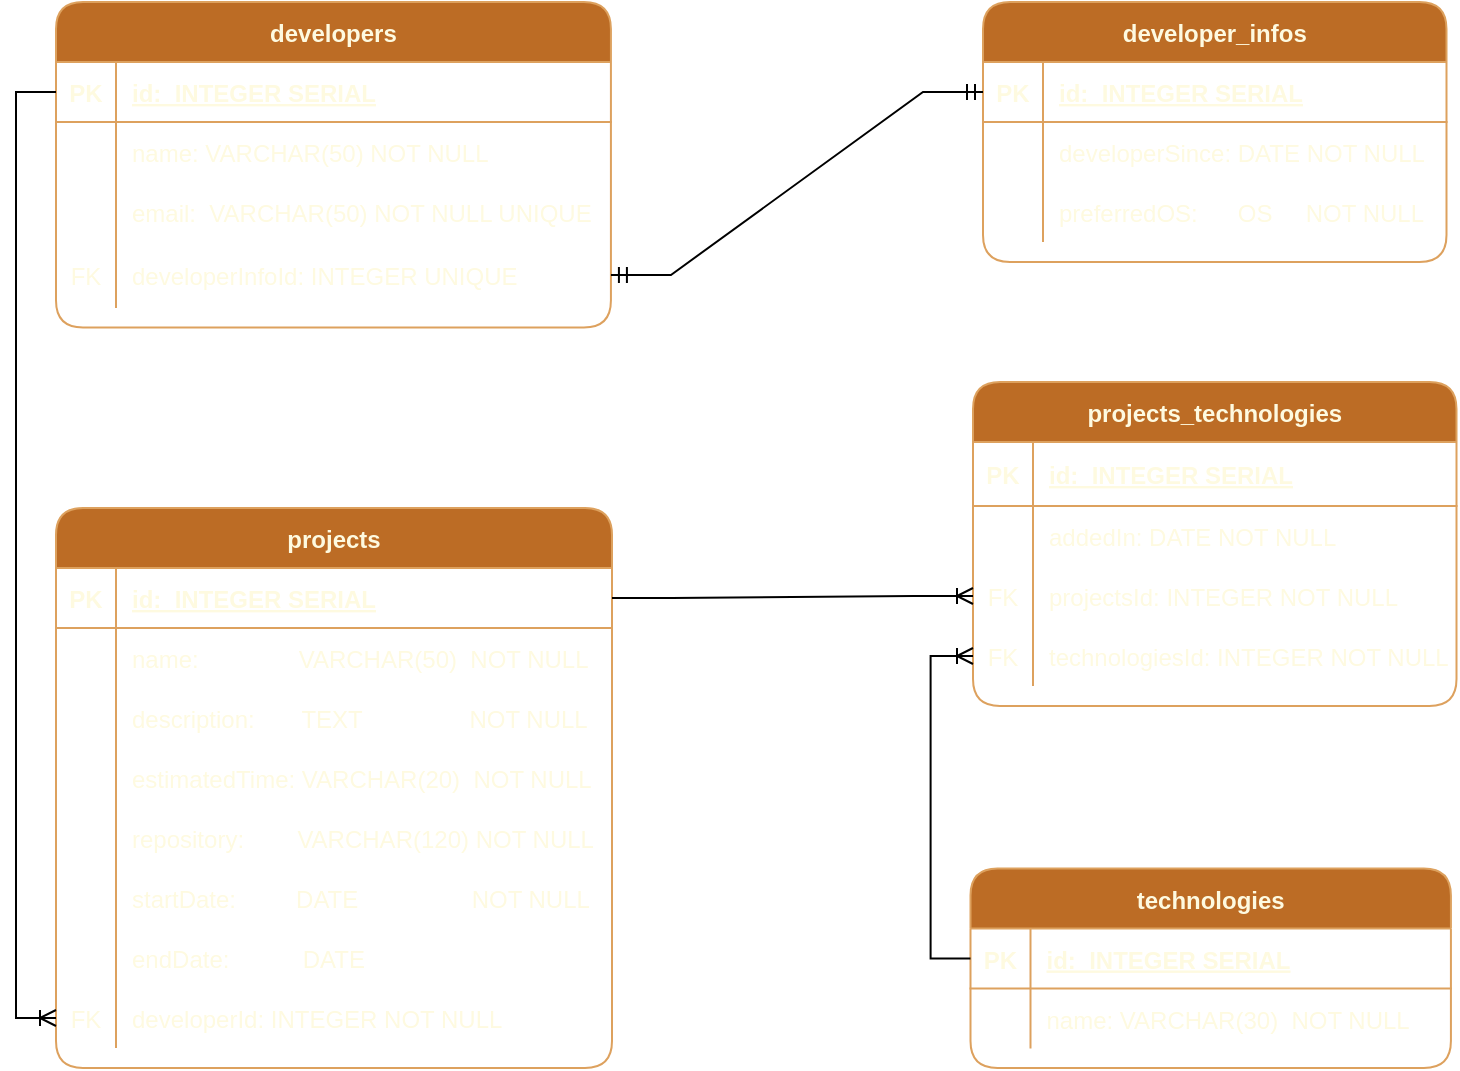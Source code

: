 <mxfile version="20.8.18" type="github">
  <diagram id="R2lEEEUBdFMjLlhIrx00" name="Page-1">
    <mxGraphModel dx="1195" dy="670" grid="0" gridSize="10" guides="1" tooltips="1" connect="1" arrows="1" fold="1" page="1" pageScale="1" pageWidth="850" pageHeight="1100" math="0" shadow="0" extFonts="Permanent Marker^https://fonts.googleapis.com/css?family=Permanent+Marker">
      <root>
        <mxCell id="0" />
        <mxCell id="1" parent="0" />
        <mxCell id="wmS9b-h6bvYxc8GF7XZs-1" value="developer_infos" style="shape=table;startSize=30;container=1;collapsible=1;childLayout=tableLayout;fixedRows=1;rowLines=0;fontStyle=1;align=center;resizeLast=1;labelBackgroundColor=none;swimlaneFillColor=none;rounded=1;swimlaneLine=1;shadow=0;fillColor=#BC6C25;fontColor=#FEFAE0;strokeColor=#DDA15E;" parent="1" vertex="1">
          <mxGeometry x="542.5" y="53" width="231.75" height="130" as="geometry">
            <mxRectangle x="273" y="180" width="76" height="30" as="alternateBounds" />
          </mxGeometry>
        </mxCell>
        <mxCell id="wmS9b-h6bvYxc8GF7XZs-2" value="" style="shape=partialRectangle;collapsible=0;dropTarget=0;pointerEvents=0;fillColor=none;points=[[0,0.5],[1,0.5]];portConstraint=eastwest;top=0;left=0;right=0;bottom=1;labelBackgroundColor=none;strokeColor=#DDA15E;fontColor=#FEFAE0;" parent="wmS9b-h6bvYxc8GF7XZs-1" vertex="1">
          <mxGeometry y="30" width="231.75" height="30" as="geometry" />
        </mxCell>
        <mxCell id="wmS9b-h6bvYxc8GF7XZs-3" value="PK" style="shape=partialRectangle;overflow=hidden;connectable=0;fillColor=none;top=0;left=0;bottom=0;right=0;fontStyle=1;labelBackgroundColor=none;strokeColor=#DDA15E;fontColor=#FEFAE0;" parent="wmS9b-h6bvYxc8GF7XZs-2" vertex="1">
          <mxGeometry width="30" height="30" as="geometry">
            <mxRectangle width="30" height="30" as="alternateBounds" />
          </mxGeometry>
        </mxCell>
        <mxCell id="wmS9b-h6bvYxc8GF7XZs-4" value="id:  INTEGER SERIAL" style="shape=partialRectangle;overflow=hidden;connectable=0;fillColor=none;top=0;left=0;bottom=0;right=0;align=left;spacingLeft=6;fontStyle=5;labelBackgroundColor=none;strokeColor=#DDA15E;fontColor=#FEFAE0;" parent="wmS9b-h6bvYxc8GF7XZs-2" vertex="1">
          <mxGeometry x="30" width="201.75" height="30" as="geometry">
            <mxRectangle width="201.75" height="30" as="alternateBounds" />
          </mxGeometry>
        </mxCell>
        <mxCell id="wmS9b-h6bvYxc8GF7XZs-5" value="" style="shape=partialRectangle;collapsible=0;dropTarget=0;pointerEvents=0;fillColor=none;points=[[0,0.5],[1,0.5]];portConstraint=eastwest;top=0;left=0;right=0;bottom=0;labelBackgroundColor=none;strokeColor=#DDA15E;fontColor=#FEFAE0;" parent="wmS9b-h6bvYxc8GF7XZs-1" vertex="1">
          <mxGeometry y="60" width="231.75" height="30" as="geometry" />
        </mxCell>
        <mxCell id="wmS9b-h6bvYxc8GF7XZs-6" value="" style="shape=partialRectangle;overflow=hidden;connectable=0;fillColor=none;top=0;left=0;bottom=0;right=0;labelBackgroundColor=none;strokeColor=#DDA15E;fontColor=#FEFAE0;" parent="wmS9b-h6bvYxc8GF7XZs-5" vertex="1">
          <mxGeometry width="30" height="30" as="geometry">
            <mxRectangle width="30" height="30" as="alternateBounds" />
          </mxGeometry>
        </mxCell>
        <mxCell id="wmS9b-h6bvYxc8GF7XZs-7" value="developerSince: DATE NOT NULL" style="shape=partialRectangle;overflow=hidden;connectable=0;fillColor=none;top=0;left=0;bottom=0;right=0;align=left;spacingLeft=6;labelBackgroundColor=none;strokeColor=#DDA15E;fontColor=#FEFAE0;" parent="wmS9b-h6bvYxc8GF7XZs-5" vertex="1">
          <mxGeometry x="30" width="201.75" height="30" as="geometry">
            <mxRectangle width="201.75" height="30" as="alternateBounds" />
          </mxGeometry>
        </mxCell>
        <mxCell id="wmS9b-h6bvYxc8GF7XZs-8" value="" style="shape=partialRectangle;collapsible=0;dropTarget=0;pointerEvents=0;fillColor=none;points=[[0,0.5],[1,0.5]];portConstraint=eastwest;top=0;left=0;right=0;bottom=0;labelBackgroundColor=none;strokeColor=#DDA15E;fontColor=#FEFAE0;" parent="wmS9b-h6bvYxc8GF7XZs-1" vertex="1">
          <mxGeometry y="90" width="231.75" height="30" as="geometry" />
        </mxCell>
        <mxCell id="wmS9b-h6bvYxc8GF7XZs-9" value="" style="shape=partialRectangle;overflow=hidden;connectable=0;fillColor=none;top=0;left=0;bottom=0;right=0;labelBackgroundColor=none;strokeColor=#DDA15E;fontColor=#FEFAE0;" parent="wmS9b-h6bvYxc8GF7XZs-8" vertex="1">
          <mxGeometry width="30" height="30" as="geometry">
            <mxRectangle width="30" height="30" as="alternateBounds" />
          </mxGeometry>
        </mxCell>
        <mxCell id="wmS9b-h6bvYxc8GF7XZs-10" value="preferredOS:      OS     NOT NULL" style="shape=partialRectangle;overflow=hidden;connectable=0;fillColor=none;top=0;left=0;bottom=0;right=0;align=left;spacingLeft=6;labelBackgroundColor=none;strokeColor=#DDA15E;fontColor=#FEFAE0;" parent="wmS9b-h6bvYxc8GF7XZs-8" vertex="1">
          <mxGeometry x="30" width="201.75" height="30" as="geometry">
            <mxRectangle width="201.75" height="30" as="alternateBounds" />
          </mxGeometry>
        </mxCell>
        <mxCell id="wmS9b-h6bvYxc8GF7XZs-17" value="developers" style="shape=table;startSize=30;container=1;collapsible=1;childLayout=tableLayout;fixedRows=1;rowLines=0;fontStyle=1;align=center;resizeLast=1;labelBackgroundColor=none;swimlaneFillColor=none;rounded=1;swimlaneLine=1;shadow=0;fillColor=#BC6C25;fontColor=#FEFAE0;strokeColor=#DDA15E;" parent="1" vertex="1">
          <mxGeometry x="79" y="53" width="277.458" height="162.75" as="geometry">
            <mxRectangle x="273" y="180" width="76" height="30" as="alternateBounds" />
          </mxGeometry>
        </mxCell>
        <mxCell id="wmS9b-h6bvYxc8GF7XZs-18" value="" style="shape=partialRectangle;collapsible=0;dropTarget=0;pointerEvents=0;fillColor=none;points=[[0,0.5],[1,0.5]];portConstraint=eastwest;top=0;left=0;right=0;bottom=1;labelBackgroundColor=none;strokeColor=#DDA15E;fontColor=#FEFAE0;" parent="wmS9b-h6bvYxc8GF7XZs-17" vertex="1">
          <mxGeometry y="30" width="277.458" height="30" as="geometry" />
        </mxCell>
        <mxCell id="wmS9b-h6bvYxc8GF7XZs-19" value="PK" style="shape=partialRectangle;overflow=hidden;connectable=0;fillColor=none;top=0;left=0;bottom=0;right=0;fontStyle=1;labelBackgroundColor=none;strokeColor=#DDA15E;fontColor=#FEFAE0;" parent="wmS9b-h6bvYxc8GF7XZs-18" vertex="1">
          <mxGeometry width="30" height="30" as="geometry">
            <mxRectangle width="30" height="30" as="alternateBounds" />
          </mxGeometry>
        </mxCell>
        <mxCell id="wmS9b-h6bvYxc8GF7XZs-20" value="id:  INTEGER SERIAL" style="shape=partialRectangle;overflow=hidden;connectable=0;fillColor=none;top=0;left=0;bottom=0;right=0;align=left;spacingLeft=6;fontStyle=5;labelBackgroundColor=none;strokeColor=#DDA15E;fontColor=#FEFAE0;" parent="wmS9b-h6bvYxc8GF7XZs-18" vertex="1">
          <mxGeometry x="30" width="247.458" height="30" as="geometry">
            <mxRectangle width="247.458" height="30" as="alternateBounds" />
          </mxGeometry>
        </mxCell>
        <mxCell id="wmS9b-h6bvYxc8GF7XZs-21" value="" style="shape=partialRectangle;collapsible=0;dropTarget=0;pointerEvents=0;fillColor=none;points=[[0,0.5],[1,0.5]];portConstraint=eastwest;top=0;left=0;right=0;bottom=0;labelBackgroundColor=none;strokeColor=#DDA15E;fontColor=#FEFAE0;" parent="wmS9b-h6bvYxc8GF7XZs-17" vertex="1">
          <mxGeometry y="60" width="277.458" height="30" as="geometry" />
        </mxCell>
        <mxCell id="wmS9b-h6bvYxc8GF7XZs-22" value="" style="shape=partialRectangle;overflow=hidden;connectable=0;fillColor=none;top=0;left=0;bottom=0;right=0;labelBackgroundColor=none;strokeColor=#DDA15E;fontColor=#FEFAE0;" parent="wmS9b-h6bvYxc8GF7XZs-21" vertex="1">
          <mxGeometry width="30" height="30" as="geometry">
            <mxRectangle width="30" height="30" as="alternateBounds" />
          </mxGeometry>
        </mxCell>
        <mxCell id="wmS9b-h6bvYxc8GF7XZs-23" value="name: VARCHAR(50) NOT NULL" style="shape=partialRectangle;overflow=hidden;connectable=0;fillColor=none;top=0;left=0;bottom=0;right=0;align=left;spacingLeft=6;labelBackgroundColor=none;strokeColor=#DDA15E;fontColor=#FEFAE0;" parent="wmS9b-h6bvYxc8GF7XZs-21" vertex="1">
          <mxGeometry x="30" width="247.458" height="30" as="geometry">
            <mxRectangle width="247.458" height="30" as="alternateBounds" />
          </mxGeometry>
        </mxCell>
        <mxCell id="wmS9b-h6bvYxc8GF7XZs-24" value="" style="shape=partialRectangle;collapsible=0;dropTarget=0;pointerEvents=0;fillColor=none;points=[[0,0.5],[1,0.5]];portConstraint=eastwest;top=0;left=0;right=0;bottom=0;labelBackgroundColor=none;strokeColor=#DDA15E;fontColor=#FEFAE0;" parent="wmS9b-h6bvYxc8GF7XZs-17" vertex="1">
          <mxGeometry y="90" width="277.458" height="30" as="geometry" />
        </mxCell>
        <mxCell id="wmS9b-h6bvYxc8GF7XZs-25" value="" style="shape=partialRectangle;overflow=hidden;connectable=0;fillColor=none;top=0;left=0;bottom=0;right=0;labelBackgroundColor=none;strokeColor=#DDA15E;fontColor=#FEFAE0;" parent="wmS9b-h6bvYxc8GF7XZs-24" vertex="1">
          <mxGeometry width="30" height="30" as="geometry">
            <mxRectangle width="30" height="30" as="alternateBounds" />
          </mxGeometry>
        </mxCell>
        <mxCell id="wmS9b-h6bvYxc8GF7XZs-26" value="email:  VARCHAR(50) NOT NULL UNIQUE" style="shape=partialRectangle;overflow=hidden;connectable=0;fillColor=none;top=0;left=0;bottom=0;right=0;align=left;spacingLeft=6;labelBackgroundColor=none;strokeColor=#DDA15E;fontColor=#FEFAE0;" parent="wmS9b-h6bvYxc8GF7XZs-24" vertex="1">
          <mxGeometry x="30" width="247.458" height="30" as="geometry">
            <mxRectangle width="247.458" height="30" as="alternateBounds" />
          </mxGeometry>
        </mxCell>
        <mxCell id="mEpFumHrSj_Q6xWU2nd9-3" value="" style="shape=partialRectangle;collapsible=0;dropTarget=0;pointerEvents=0;fillColor=none;points=[[0,0.5],[1,0.5]];portConstraint=eastwest;top=0;left=0;right=0;bottom=0;labelBackgroundColor=none;strokeColor=#DDA15E;fontColor=#FEFAE0;" vertex="1" parent="wmS9b-h6bvYxc8GF7XZs-17">
          <mxGeometry y="120" width="277.458" height="33" as="geometry" />
        </mxCell>
        <mxCell id="mEpFumHrSj_Q6xWU2nd9-4" value="FK" style="shape=partialRectangle;overflow=hidden;connectable=0;fillColor=none;top=0;left=0;bottom=0;right=0;labelBackgroundColor=none;strokeColor=#DDA15E;fontColor=#FEFAE0;" vertex="1" parent="mEpFumHrSj_Q6xWU2nd9-3">
          <mxGeometry width="30" height="33" as="geometry">
            <mxRectangle width="30" height="33" as="alternateBounds" />
          </mxGeometry>
        </mxCell>
        <mxCell id="mEpFumHrSj_Q6xWU2nd9-5" value="developerInfoId: INTEGER UNIQUE" style="shape=partialRectangle;overflow=hidden;connectable=0;fillColor=none;top=0;left=0;bottom=0;right=0;align=left;spacingLeft=6;labelBackgroundColor=none;strokeColor=#DDA15E;fontColor=#FEFAE0;" vertex="1" parent="mEpFumHrSj_Q6xWU2nd9-3">
          <mxGeometry x="30" width="247.458" height="33" as="geometry">
            <mxRectangle width="247.458" height="33" as="alternateBounds" />
          </mxGeometry>
        </mxCell>
        <mxCell id="wmS9b-h6bvYxc8GF7XZs-27" value="projects" style="shape=table;startSize=30;container=1;collapsible=1;childLayout=tableLayout;fixedRows=1;rowLines=0;fontStyle=1;align=center;resizeLast=1;labelBackgroundColor=none;swimlaneFillColor=none;rounded=1;swimlaneLine=1;shadow=0;fillColor=#BC6C25;fontColor=#FEFAE0;strokeColor=#DDA15E;" parent="1" vertex="1">
          <mxGeometry x="79" y="306" width="278" height="280" as="geometry">
            <mxRectangle x="273" y="180" width="76" height="30" as="alternateBounds" />
          </mxGeometry>
        </mxCell>
        <mxCell id="wmS9b-h6bvYxc8GF7XZs-28" value="" style="shape=partialRectangle;collapsible=0;dropTarget=0;pointerEvents=0;fillColor=none;points=[[0,0.5],[1,0.5]];portConstraint=eastwest;top=0;left=0;right=0;bottom=1;labelBackgroundColor=none;strokeColor=#DDA15E;fontColor=#FEFAE0;" parent="wmS9b-h6bvYxc8GF7XZs-27" vertex="1">
          <mxGeometry y="30" width="278" height="30" as="geometry" />
        </mxCell>
        <mxCell id="wmS9b-h6bvYxc8GF7XZs-29" value="PK" style="shape=partialRectangle;overflow=hidden;connectable=0;fillColor=none;top=0;left=0;bottom=0;right=0;fontStyle=1;labelBackgroundColor=none;strokeColor=#DDA15E;fontColor=#FEFAE0;" parent="wmS9b-h6bvYxc8GF7XZs-28" vertex="1">
          <mxGeometry width="30" height="30" as="geometry">
            <mxRectangle width="30" height="30" as="alternateBounds" />
          </mxGeometry>
        </mxCell>
        <mxCell id="wmS9b-h6bvYxc8GF7XZs-30" value="id:  INTEGER SERIAL" style="shape=partialRectangle;overflow=hidden;connectable=0;fillColor=none;top=0;left=0;bottom=0;right=0;align=left;spacingLeft=6;fontStyle=5;labelBackgroundColor=none;strokeColor=#DDA15E;fontColor=#FEFAE0;" parent="wmS9b-h6bvYxc8GF7XZs-28" vertex="1">
          <mxGeometry x="30" width="248" height="30" as="geometry">
            <mxRectangle width="248" height="30" as="alternateBounds" />
          </mxGeometry>
        </mxCell>
        <mxCell id="wmS9b-h6bvYxc8GF7XZs-31" value="" style="shape=partialRectangle;collapsible=0;dropTarget=0;pointerEvents=0;fillColor=none;points=[[0,0.5],[1,0.5]];portConstraint=eastwest;top=0;left=0;right=0;bottom=0;labelBackgroundColor=none;strokeColor=#DDA15E;fontColor=#FEFAE0;" parent="wmS9b-h6bvYxc8GF7XZs-27" vertex="1">
          <mxGeometry y="60" width="278" height="30" as="geometry" />
        </mxCell>
        <mxCell id="wmS9b-h6bvYxc8GF7XZs-32" value="" style="shape=partialRectangle;overflow=hidden;connectable=0;fillColor=none;top=0;left=0;bottom=0;right=0;labelBackgroundColor=none;strokeColor=#DDA15E;fontColor=#FEFAE0;" parent="wmS9b-h6bvYxc8GF7XZs-31" vertex="1">
          <mxGeometry width="30" height="30" as="geometry">
            <mxRectangle width="30" height="30" as="alternateBounds" />
          </mxGeometry>
        </mxCell>
        <mxCell id="wmS9b-h6bvYxc8GF7XZs-33" value="name:               VARCHAR(50)  NOT NULL" style="shape=partialRectangle;overflow=hidden;connectable=0;fillColor=none;top=0;left=0;bottom=0;right=0;align=left;spacingLeft=6;labelBackgroundColor=none;strokeColor=#DDA15E;fontColor=#FEFAE0;" parent="wmS9b-h6bvYxc8GF7XZs-31" vertex="1">
          <mxGeometry x="30" width="248" height="30" as="geometry">
            <mxRectangle width="248" height="30" as="alternateBounds" />
          </mxGeometry>
        </mxCell>
        <mxCell id="wmS9b-h6bvYxc8GF7XZs-34" value="" style="shape=partialRectangle;collapsible=0;dropTarget=0;pointerEvents=0;fillColor=none;points=[[0,0.5],[1,0.5]];portConstraint=eastwest;top=0;left=0;right=0;bottom=0;labelBackgroundColor=none;strokeColor=#DDA15E;fontColor=#FEFAE0;" parent="wmS9b-h6bvYxc8GF7XZs-27" vertex="1">
          <mxGeometry y="90" width="278" height="30" as="geometry" />
        </mxCell>
        <mxCell id="wmS9b-h6bvYxc8GF7XZs-35" value="" style="shape=partialRectangle;overflow=hidden;connectable=0;fillColor=none;top=0;left=0;bottom=0;right=0;labelBackgroundColor=none;strokeColor=#DDA15E;fontColor=#FEFAE0;" parent="wmS9b-h6bvYxc8GF7XZs-34" vertex="1">
          <mxGeometry width="30" height="30" as="geometry">
            <mxRectangle width="30" height="30" as="alternateBounds" />
          </mxGeometry>
        </mxCell>
        <mxCell id="wmS9b-h6bvYxc8GF7XZs-36" value="description:       TEXT                NOT NULL" style="shape=partialRectangle;overflow=hidden;connectable=0;fillColor=none;top=0;left=0;bottom=0;right=0;align=left;spacingLeft=6;labelBackgroundColor=none;strokeColor=#DDA15E;fontColor=#FEFAE0;" parent="wmS9b-h6bvYxc8GF7XZs-34" vertex="1">
          <mxGeometry x="30" width="248" height="30" as="geometry">
            <mxRectangle width="248" height="30" as="alternateBounds" />
          </mxGeometry>
        </mxCell>
        <mxCell id="wmS9b-h6bvYxc8GF7XZs-47" value="" style="shape=partialRectangle;collapsible=0;dropTarget=0;pointerEvents=0;fillColor=none;points=[[0,0.5],[1,0.5]];portConstraint=eastwest;top=0;left=0;right=0;bottom=0;labelBackgroundColor=none;strokeColor=#DDA15E;fontColor=#FEFAE0;" parent="wmS9b-h6bvYxc8GF7XZs-27" vertex="1">
          <mxGeometry y="120" width="278" height="30" as="geometry" />
        </mxCell>
        <mxCell id="wmS9b-h6bvYxc8GF7XZs-48" value="" style="shape=partialRectangle;overflow=hidden;connectable=0;fillColor=none;top=0;left=0;bottom=0;right=0;labelBackgroundColor=none;strokeColor=#DDA15E;fontColor=#FEFAE0;" parent="wmS9b-h6bvYxc8GF7XZs-47" vertex="1">
          <mxGeometry width="30" height="30" as="geometry">
            <mxRectangle width="30" height="30" as="alternateBounds" />
          </mxGeometry>
        </mxCell>
        <mxCell id="wmS9b-h6bvYxc8GF7XZs-49" value="estimatedTime: VARCHAR(20)  NOT NULL" style="shape=partialRectangle;overflow=hidden;connectable=0;fillColor=none;top=0;left=0;bottom=0;right=0;align=left;spacingLeft=6;labelBackgroundColor=none;strokeColor=#DDA15E;fontColor=#FEFAE0;" parent="wmS9b-h6bvYxc8GF7XZs-47" vertex="1">
          <mxGeometry x="30" width="248" height="30" as="geometry">
            <mxRectangle width="248" height="30" as="alternateBounds" />
          </mxGeometry>
        </mxCell>
        <mxCell id="wmS9b-h6bvYxc8GF7XZs-50" value="" style="shape=partialRectangle;collapsible=0;dropTarget=0;pointerEvents=0;fillColor=none;points=[[0,0.5],[1,0.5]];portConstraint=eastwest;top=0;left=0;right=0;bottom=0;labelBackgroundColor=none;strokeColor=#DDA15E;fontColor=#FEFAE0;" parent="wmS9b-h6bvYxc8GF7XZs-27" vertex="1">
          <mxGeometry y="150" width="278" height="30" as="geometry" />
        </mxCell>
        <mxCell id="wmS9b-h6bvYxc8GF7XZs-51" value="" style="shape=partialRectangle;overflow=hidden;connectable=0;fillColor=none;top=0;left=0;bottom=0;right=0;labelBackgroundColor=none;strokeColor=#DDA15E;fontColor=#FEFAE0;" parent="wmS9b-h6bvYxc8GF7XZs-50" vertex="1">
          <mxGeometry width="30" height="30" as="geometry">
            <mxRectangle width="30" height="30" as="alternateBounds" />
          </mxGeometry>
        </mxCell>
        <mxCell id="wmS9b-h6bvYxc8GF7XZs-52" value="repository:        VARCHAR(120) NOT NULL" style="shape=partialRectangle;overflow=hidden;connectable=0;fillColor=none;top=0;left=0;bottom=0;right=0;align=left;spacingLeft=6;labelBackgroundColor=none;strokeColor=#DDA15E;fontColor=#FEFAE0;" parent="wmS9b-h6bvYxc8GF7XZs-50" vertex="1">
          <mxGeometry x="30" width="248" height="30" as="geometry">
            <mxRectangle width="248" height="30" as="alternateBounds" />
          </mxGeometry>
        </mxCell>
        <mxCell id="wmS9b-h6bvYxc8GF7XZs-53" value="" style="shape=partialRectangle;collapsible=0;dropTarget=0;pointerEvents=0;fillColor=none;points=[[0,0.5],[1,0.5]];portConstraint=eastwest;top=0;left=0;right=0;bottom=0;labelBackgroundColor=none;strokeColor=#DDA15E;fontColor=#FEFAE0;" parent="wmS9b-h6bvYxc8GF7XZs-27" vertex="1">
          <mxGeometry y="180" width="278" height="30" as="geometry" />
        </mxCell>
        <mxCell id="wmS9b-h6bvYxc8GF7XZs-54" value="" style="shape=partialRectangle;overflow=hidden;connectable=0;fillColor=none;top=0;left=0;bottom=0;right=0;labelBackgroundColor=none;strokeColor=#DDA15E;fontColor=#FEFAE0;" parent="wmS9b-h6bvYxc8GF7XZs-53" vertex="1">
          <mxGeometry width="30" height="30" as="geometry">
            <mxRectangle width="30" height="30" as="alternateBounds" />
          </mxGeometry>
        </mxCell>
        <mxCell id="wmS9b-h6bvYxc8GF7XZs-55" value="startDate:         DATE                 NOT NULL" style="shape=partialRectangle;overflow=hidden;connectable=0;fillColor=none;top=0;left=0;bottom=0;right=0;align=left;spacingLeft=6;labelBackgroundColor=none;strokeColor=#DDA15E;fontColor=#FEFAE0;" parent="wmS9b-h6bvYxc8GF7XZs-53" vertex="1">
          <mxGeometry x="30" width="248" height="30" as="geometry">
            <mxRectangle width="248" height="30" as="alternateBounds" />
          </mxGeometry>
        </mxCell>
        <mxCell id="wmS9b-h6bvYxc8GF7XZs-56" value="" style="shape=partialRectangle;collapsible=0;dropTarget=0;pointerEvents=0;fillColor=none;points=[[0,0.5],[1,0.5]];portConstraint=eastwest;top=0;left=0;right=0;bottom=0;labelBackgroundColor=none;strokeColor=#DDA15E;fontColor=#FEFAE0;" parent="wmS9b-h6bvYxc8GF7XZs-27" vertex="1">
          <mxGeometry y="210" width="278" height="30" as="geometry" />
        </mxCell>
        <mxCell id="wmS9b-h6bvYxc8GF7XZs-57" value="" style="shape=partialRectangle;overflow=hidden;connectable=0;fillColor=none;top=0;left=0;bottom=0;right=0;labelBackgroundColor=none;strokeColor=#DDA15E;fontColor=#FEFAE0;" parent="wmS9b-h6bvYxc8GF7XZs-56" vertex="1">
          <mxGeometry width="30" height="30" as="geometry">
            <mxRectangle width="30" height="30" as="alternateBounds" />
          </mxGeometry>
        </mxCell>
        <mxCell id="wmS9b-h6bvYxc8GF7XZs-58" value="endDate:           DATE " style="shape=partialRectangle;overflow=hidden;connectable=0;fillColor=none;top=0;left=0;bottom=0;right=0;align=left;spacingLeft=6;labelBackgroundColor=none;strokeColor=#DDA15E;fontColor=#FEFAE0;" parent="wmS9b-h6bvYxc8GF7XZs-56" vertex="1">
          <mxGeometry x="30" width="248" height="30" as="geometry">
            <mxRectangle width="248" height="30" as="alternateBounds" />
          </mxGeometry>
        </mxCell>
        <mxCell id="mEpFumHrSj_Q6xWU2nd9-23" value="" style="shape=partialRectangle;collapsible=0;dropTarget=0;pointerEvents=0;fillColor=none;points=[[0,0.5],[1,0.5]];portConstraint=eastwest;top=0;left=0;right=0;bottom=0;labelBackgroundColor=none;strokeColor=#DDA15E;fontColor=#FEFAE0;" vertex="1" parent="wmS9b-h6bvYxc8GF7XZs-27">
          <mxGeometry y="240" width="278" height="30" as="geometry" />
        </mxCell>
        <mxCell id="mEpFumHrSj_Q6xWU2nd9-24" value="FK" style="shape=partialRectangle;overflow=hidden;connectable=0;fillColor=none;top=0;left=0;bottom=0;right=0;labelBackgroundColor=none;strokeColor=#DDA15E;fontColor=#FEFAE0;" vertex="1" parent="mEpFumHrSj_Q6xWU2nd9-23">
          <mxGeometry width="30" height="30" as="geometry">
            <mxRectangle width="30" height="30" as="alternateBounds" />
          </mxGeometry>
        </mxCell>
        <mxCell id="mEpFumHrSj_Q6xWU2nd9-25" value="developerId: INTEGER NOT NULL" style="shape=partialRectangle;overflow=hidden;connectable=0;fillColor=none;top=0;left=0;bottom=0;right=0;align=left;spacingLeft=6;labelBackgroundColor=none;strokeColor=#DDA15E;fontColor=#FEFAE0;" vertex="1" parent="mEpFumHrSj_Q6xWU2nd9-23">
          <mxGeometry x="30" width="248" height="30" as="geometry">
            <mxRectangle width="248" height="30" as="alternateBounds" />
          </mxGeometry>
        </mxCell>
        <mxCell id="wmS9b-h6bvYxc8GF7XZs-59" value="technologies" style="shape=table;startSize=30;container=1;collapsible=1;childLayout=tableLayout;fixedRows=1;rowLines=0;fontStyle=1;align=center;resizeLast=1;labelBackgroundColor=none;swimlaneFillColor=none;rounded=1;swimlaneLine=1;shadow=0;fillColor=#BC6C25;fontColor=#FEFAE0;strokeColor=#DDA15E;" parent="1" vertex="1">
          <mxGeometry x="536.25" y="486.25" width="240.208" height="99.75" as="geometry">
            <mxRectangle x="273" y="180" width="76" height="30" as="alternateBounds" />
          </mxGeometry>
        </mxCell>
        <mxCell id="wmS9b-h6bvYxc8GF7XZs-60" value="" style="shape=partialRectangle;collapsible=0;dropTarget=0;pointerEvents=0;fillColor=none;points=[[0,0.5],[1,0.5]];portConstraint=eastwest;top=0;left=0;right=0;bottom=1;labelBackgroundColor=none;strokeColor=#DDA15E;fontColor=#FEFAE0;" parent="wmS9b-h6bvYxc8GF7XZs-59" vertex="1">
          <mxGeometry y="30" width="240.208" height="30" as="geometry" />
        </mxCell>
        <mxCell id="wmS9b-h6bvYxc8GF7XZs-61" value="PK" style="shape=partialRectangle;overflow=hidden;connectable=0;fillColor=none;top=0;left=0;bottom=0;right=0;fontStyle=1;labelBackgroundColor=none;strokeColor=#DDA15E;fontColor=#FEFAE0;" parent="wmS9b-h6bvYxc8GF7XZs-60" vertex="1">
          <mxGeometry width="30" height="30" as="geometry">
            <mxRectangle width="30" height="30" as="alternateBounds" />
          </mxGeometry>
        </mxCell>
        <mxCell id="wmS9b-h6bvYxc8GF7XZs-62" value="id:  INTEGER SERIAL" style="shape=partialRectangle;overflow=hidden;connectable=0;fillColor=none;top=0;left=0;bottom=0;right=0;align=left;spacingLeft=6;fontStyle=5;labelBackgroundColor=none;strokeColor=#DDA15E;fontColor=#FEFAE0;" parent="wmS9b-h6bvYxc8GF7XZs-60" vertex="1">
          <mxGeometry x="30" width="210.208" height="30" as="geometry">
            <mxRectangle width="210.208" height="30" as="alternateBounds" />
          </mxGeometry>
        </mxCell>
        <mxCell id="wmS9b-h6bvYxc8GF7XZs-63" value="" style="shape=partialRectangle;collapsible=0;dropTarget=0;pointerEvents=0;fillColor=none;points=[[0,0.5],[1,0.5]];portConstraint=eastwest;top=0;left=0;right=0;bottom=0;labelBackgroundColor=none;strokeColor=#DDA15E;fontColor=#FEFAE0;" parent="wmS9b-h6bvYxc8GF7XZs-59" vertex="1">
          <mxGeometry y="60" width="240.208" height="30" as="geometry" />
        </mxCell>
        <mxCell id="wmS9b-h6bvYxc8GF7XZs-64" value="" style="shape=partialRectangle;overflow=hidden;connectable=0;fillColor=none;top=0;left=0;bottom=0;right=0;labelBackgroundColor=none;strokeColor=#DDA15E;fontColor=#FEFAE0;" parent="wmS9b-h6bvYxc8GF7XZs-63" vertex="1">
          <mxGeometry width="30" height="30" as="geometry">
            <mxRectangle width="30" height="30" as="alternateBounds" />
          </mxGeometry>
        </mxCell>
        <mxCell id="wmS9b-h6bvYxc8GF7XZs-65" value="name: VARCHAR(30)  NOT NULL" style="shape=partialRectangle;overflow=hidden;connectable=0;fillColor=none;top=0;left=0;bottom=0;right=0;align=left;spacingLeft=6;labelBackgroundColor=none;strokeColor=#DDA15E;fontColor=#FEFAE0;" parent="wmS9b-h6bvYxc8GF7XZs-63" vertex="1">
          <mxGeometry x="30" width="210.208" height="30" as="geometry">
            <mxRectangle width="210.208" height="30" as="alternateBounds" />
          </mxGeometry>
        </mxCell>
        <mxCell id="wmS9b-h6bvYxc8GF7XZs-81" value="projects_technologies" style="shape=table;startSize=30;container=1;collapsible=1;childLayout=tableLayout;fixedRows=1;rowLines=0;fontStyle=1;align=center;resizeLast=1;labelBackgroundColor=none;swimlaneFillColor=none;rounded=1;swimlaneLine=1;shadow=0;fillColor=#BC6C25;fontColor=#FEFAE0;strokeColor=#DDA15E;" parent="1" vertex="1">
          <mxGeometry x="537.5" y="243" width="241.75" height="161.96" as="geometry">
            <mxRectangle x="273" y="180" width="76" height="30" as="alternateBounds" />
          </mxGeometry>
        </mxCell>
        <mxCell id="wmS9b-h6bvYxc8GF7XZs-82" value="" style="shape=partialRectangle;collapsible=0;dropTarget=0;pointerEvents=0;fillColor=none;points=[[0,0.5],[1,0.5]];portConstraint=eastwest;top=0;left=0;right=0;bottom=1;labelBackgroundColor=none;strokeColor=#DDA15E;fontColor=#FEFAE0;" parent="wmS9b-h6bvYxc8GF7XZs-81" vertex="1">
          <mxGeometry y="30" width="241.75" height="32" as="geometry" />
        </mxCell>
        <mxCell id="wmS9b-h6bvYxc8GF7XZs-83" value="PK" style="shape=partialRectangle;overflow=hidden;connectable=0;fillColor=none;top=0;left=0;bottom=0;right=0;fontStyle=1;labelBackgroundColor=none;strokeColor=#DDA15E;fontColor=#FEFAE0;" parent="wmS9b-h6bvYxc8GF7XZs-82" vertex="1">
          <mxGeometry width="30" height="32" as="geometry">
            <mxRectangle width="30" height="32" as="alternateBounds" />
          </mxGeometry>
        </mxCell>
        <mxCell id="wmS9b-h6bvYxc8GF7XZs-84" value="id:  INTEGER SERIAL" style="shape=partialRectangle;overflow=hidden;connectable=0;fillColor=none;top=0;left=0;bottom=0;right=0;align=left;spacingLeft=6;fontStyle=5;labelBackgroundColor=none;strokeColor=#DDA15E;fontColor=#FEFAE0;" parent="wmS9b-h6bvYxc8GF7XZs-82" vertex="1">
          <mxGeometry x="30" width="211.75" height="32" as="geometry">
            <mxRectangle width="211.75" height="32" as="alternateBounds" />
          </mxGeometry>
        </mxCell>
        <mxCell id="wmS9b-h6bvYxc8GF7XZs-85" value="" style="shape=partialRectangle;collapsible=0;dropTarget=0;pointerEvents=0;fillColor=none;points=[[0,0.5],[1,0.5]];portConstraint=eastwest;top=0;left=0;right=0;bottom=0;labelBackgroundColor=none;strokeColor=#DDA15E;fontColor=#FEFAE0;" parent="wmS9b-h6bvYxc8GF7XZs-81" vertex="1">
          <mxGeometry y="62" width="241.75" height="30" as="geometry" />
        </mxCell>
        <mxCell id="wmS9b-h6bvYxc8GF7XZs-86" value="" style="shape=partialRectangle;overflow=hidden;connectable=0;fillColor=none;top=0;left=0;bottom=0;right=0;labelBackgroundColor=none;strokeColor=#DDA15E;fontColor=#FEFAE0;" parent="wmS9b-h6bvYxc8GF7XZs-85" vertex="1">
          <mxGeometry width="30" height="30" as="geometry">
            <mxRectangle width="30" height="30" as="alternateBounds" />
          </mxGeometry>
        </mxCell>
        <mxCell id="wmS9b-h6bvYxc8GF7XZs-87" value="addedIn: DATE NOT NULL" style="shape=partialRectangle;overflow=hidden;connectable=0;fillColor=none;top=0;left=0;bottom=0;right=0;align=left;spacingLeft=6;labelBackgroundColor=none;strokeColor=#DDA15E;fontColor=#FEFAE0;" parent="wmS9b-h6bvYxc8GF7XZs-85" vertex="1">
          <mxGeometry x="30" width="211.75" height="30" as="geometry">
            <mxRectangle width="211.75" height="30" as="alternateBounds" />
          </mxGeometry>
        </mxCell>
        <mxCell id="mEpFumHrSj_Q6xWU2nd9-12" value="" style="shape=partialRectangle;collapsible=0;dropTarget=0;pointerEvents=0;fillColor=none;points=[[0,0.5],[1,0.5]];portConstraint=eastwest;top=0;left=0;right=0;bottom=0;labelBackgroundColor=none;strokeColor=#DDA15E;fontColor=#FEFAE0;" vertex="1" parent="wmS9b-h6bvYxc8GF7XZs-81">
          <mxGeometry y="92" width="241.75" height="30" as="geometry" />
        </mxCell>
        <mxCell id="mEpFumHrSj_Q6xWU2nd9-13" value="FK" style="shape=partialRectangle;overflow=hidden;connectable=0;fillColor=none;top=0;left=0;bottom=0;right=0;labelBackgroundColor=none;strokeColor=#DDA15E;fontColor=#FEFAE0;" vertex="1" parent="mEpFumHrSj_Q6xWU2nd9-12">
          <mxGeometry width="30" height="30" as="geometry">
            <mxRectangle width="30" height="30" as="alternateBounds" />
          </mxGeometry>
        </mxCell>
        <mxCell id="mEpFumHrSj_Q6xWU2nd9-14" value="projectsId: INTEGER NOT NULL" style="shape=partialRectangle;overflow=hidden;connectable=0;fillColor=none;top=0;left=0;bottom=0;right=0;align=left;spacingLeft=6;labelBackgroundColor=none;strokeColor=#DDA15E;fontColor=#FEFAE0;" vertex="1" parent="mEpFumHrSj_Q6xWU2nd9-12">
          <mxGeometry x="30" width="211.75" height="30" as="geometry">
            <mxRectangle width="211.75" height="30" as="alternateBounds" />
          </mxGeometry>
        </mxCell>
        <mxCell id="mEpFumHrSj_Q6xWU2nd9-15" value="" style="shape=partialRectangle;collapsible=0;dropTarget=0;pointerEvents=0;fillColor=none;points=[[0,0.5],[1,0.5]];portConstraint=eastwest;top=0;left=0;right=0;bottom=0;labelBackgroundColor=none;strokeColor=#DDA15E;fontColor=#FEFAE0;" vertex="1" parent="wmS9b-h6bvYxc8GF7XZs-81">
          <mxGeometry y="122" width="241.75" height="30" as="geometry" />
        </mxCell>
        <mxCell id="mEpFumHrSj_Q6xWU2nd9-16" value="FK" style="shape=partialRectangle;overflow=hidden;connectable=0;fillColor=none;top=0;left=0;bottom=0;right=0;labelBackgroundColor=none;strokeColor=#DDA15E;fontColor=#FEFAE0;" vertex="1" parent="mEpFumHrSj_Q6xWU2nd9-15">
          <mxGeometry width="30" height="30" as="geometry">
            <mxRectangle width="30" height="30" as="alternateBounds" />
          </mxGeometry>
        </mxCell>
        <mxCell id="mEpFumHrSj_Q6xWU2nd9-17" value="technologiesId: INTEGER NOT NULL" style="shape=partialRectangle;overflow=hidden;connectable=0;fillColor=none;top=0;left=0;bottom=0;right=0;align=left;spacingLeft=6;labelBackgroundColor=none;strokeColor=#DDA15E;fontColor=#FEFAE0;" vertex="1" parent="mEpFumHrSj_Q6xWU2nd9-15">
          <mxGeometry x="30" width="211.75" height="30" as="geometry">
            <mxRectangle width="211.75" height="30" as="alternateBounds" />
          </mxGeometry>
        </mxCell>
        <mxCell id="mEpFumHrSj_Q6xWU2nd9-1" value="" style="edgeStyle=entityRelationEdgeStyle;fontSize=12;html=1;endArrow=ERmandOne;startArrow=ERmandOne;rounded=0;shadow=0;" edge="1" parent="1" source="mEpFumHrSj_Q6xWU2nd9-3" target="wmS9b-h6bvYxc8GF7XZs-2">
          <mxGeometry width="100" height="100" relative="1" as="geometry">
            <mxPoint x="369" y="246" as="sourcePoint" />
            <mxPoint x="474" y="363" as="targetPoint" />
          </mxGeometry>
        </mxCell>
        <mxCell id="mEpFumHrSj_Q6xWU2nd9-11" value="" style="edgeStyle=entityRelationEdgeStyle;fontSize=12;html=1;endArrow=ERoneToMany;rounded=0;shadow=0;sketch=0;" edge="1" parent="1" source="wmS9b-h6bvYxc8GF7XZs-28" target="mEpFumHrSj_Q6xWU2nd9-12">
          <mxGeometry width="100" height="100" relative="1" as="geometry">
            <mxPoint x="394" y="593" as="sourcePoint" />
            <mxPoint x="494" y="493" as="targetPoint" />
          </mxGeometry>
        </mxCell>
        <mxCell id="mEpFumHrSj_Q6xWU2nd9-26" style="edgeStyle=orthogonalEdgeStyle;rounded=0;sketch=0;orthogonalLoop=1;jettySize=auto;html=1;exitX=0;exitY=0.5;exitDx=0;exitDy=0;entryX=0;entryY=0.5;entryDx=0;entryDy=0;shadow=0;endArrow=ERoneToMany;endFill=0;" edge="1" parent="1" source="wmS9b-h6bvYxc8GF7XZs-18" target="mEpFumHrSj_Q6xWU2nd9-23">
          <mxGeometry relative="1" as="geometry">
            <Array as="points">
              <mxPoint x="59" y="98" />
              <mxPoint x="59" y="561" />
            </Array>
          </mxGeometry>
        </mxCell>
        <mxCell id="mEpFumHrSj_Q6xWU2nd9-28" style="edgeStyle=orthogonalEdgeStyle;rounded=0;sketch=0;orthogonalLoop=1;jettySize=auto;html=1;exitX=0;exitY=0.5;exitDx=0;exitDy=0;shadow=0;endArrow=ERoneToMany;endFill=0;" edge="1" parent="1" source="wmS9b-h6bvYxc8GF7XZs-60" target="mEpFumHrSj_Q6xWU2nd9-15">
          <mxGeometry relative="1" as="geometry" />
        </mxCell>
      </root>
    </mxGraphModel>
  </diagram>
</mxfile>
